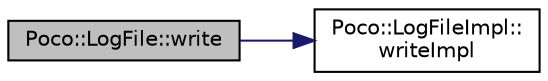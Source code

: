 digraph "Poco::LogFile::write"
{
 // LATEX_PDF_SIZE
  edge [fontname="Helvetica",fontsize="10",labelfontname="Helvetica",labelfontsize="10"];
  node [fontname="Helvetica",fontsize="10",shape=record];
  rankdir="LR";
  Node1 [label="Poco::LogFile::write",height=0.2,width=0.4,color="black", fillcolor="grey75", style="filled", fontcolor="black",tooltip="Destroys the LogFile."];
  Node1 -> Node2 [color="midnightblue",fontsize="10",style="solid",fontname="Helvetica"];
  Node2 [label="Poco::LogFileImpl::\lwriteImpl",height=0.2,width=0.4,color="black", fillcolor="white", style="filled",URL="$classPoco_1_1LogFileImpl.html#ac39d48b61ff400e007772dfcef31b85e",tooltip=" "];
}
